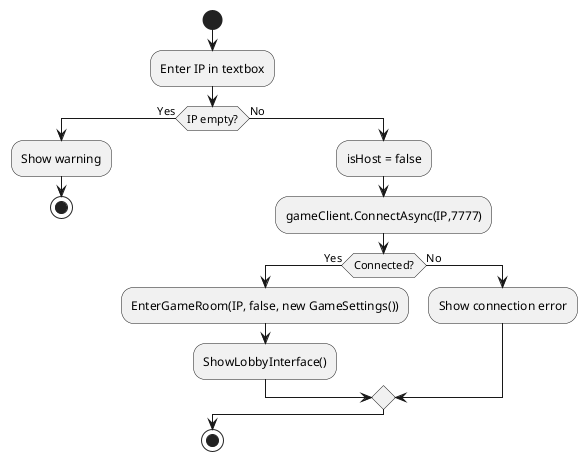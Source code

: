 @startuml
skinparam linetype ortho
start
:Enter IP in textbox;
if (IP empty?) then (Yes)
  :Show warning;
  stop
else (No)
  :isHost = false;
  :gameClient.ConnectAsync(IP,7777);
  if (Connected?) then (Yes)
    :EnterGameRoom(IP, false, new GameSettings());
    :ShowLobbyInterface();
  else (No)
    :Show connection error;
  endif
endif
stop
@enduml